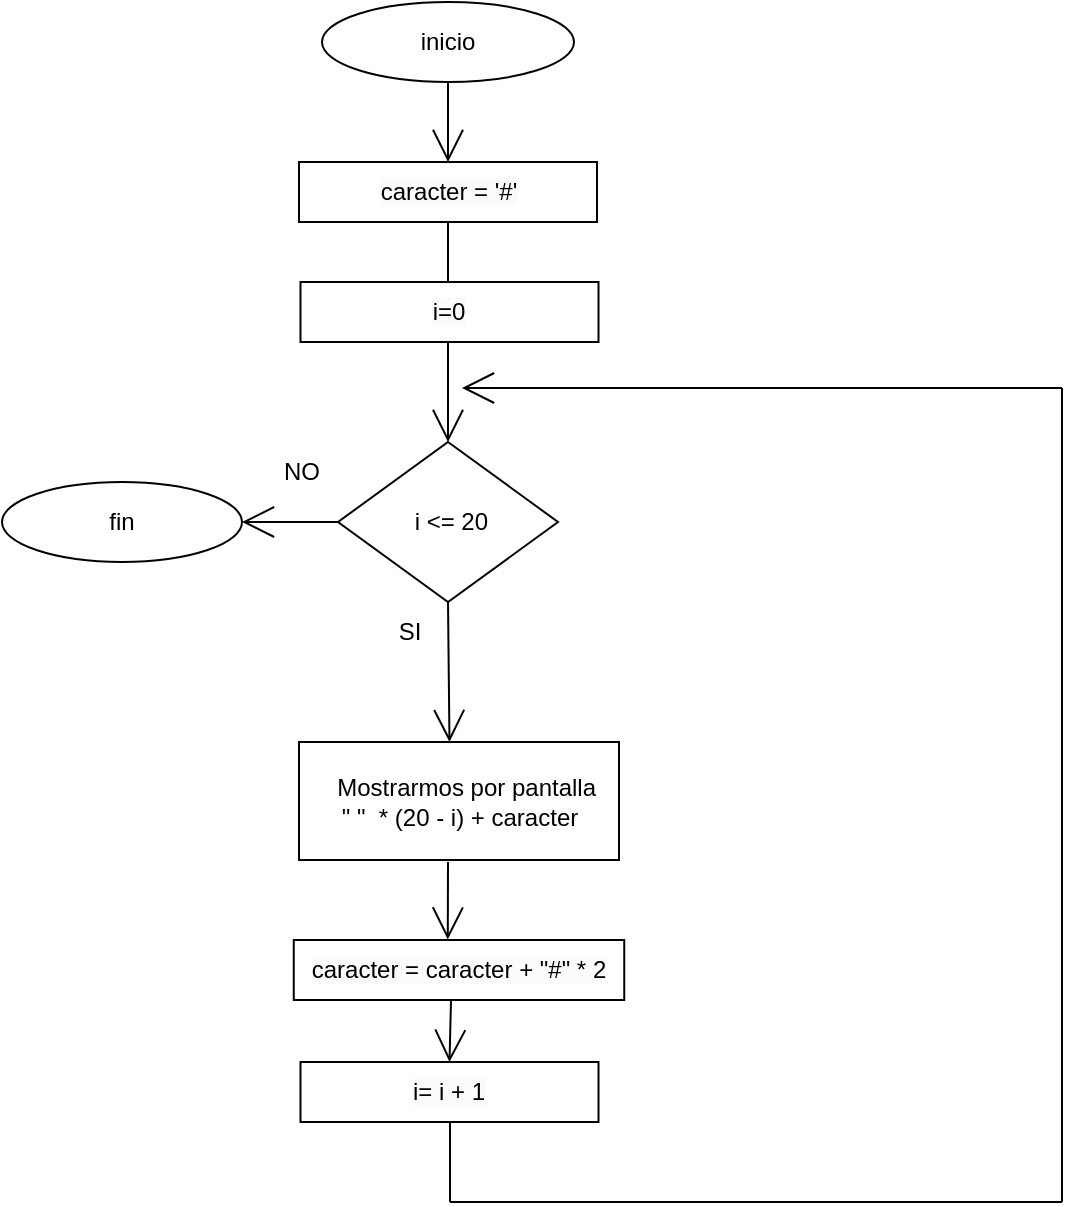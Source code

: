 <mxfile>
    <diagram id="ULBjtQB60qQB-zD3N5pG" name="Page-1">
        <mxGraphModel dx="581" dy="2702" grid="1" gridSize="10" guides="1" tooltips="1" connect="1" arrows="1" fold="1" page="1" pageScale="1" pageWidth="827" pageHeight="1169" math="0" shadow="0">
            <root>
                <mxCell id="0"/>
                <mxCell id="1" parent="0"/>
                <mxCell id="37" style="edgeStyle=none;curved=1;rounded=0;orthogonalLoop=1;jettySize=auto;html=1;endArrow=open;startSize=14;endSize=14;sourcePerimeterSpacing=8;targetPerimeterSpacing=8;entryX=0.5;entryY=0;entryDx=0;entryDy=0;exitX=0.5;exitY=1;exitDx=0;exitDy=0;" parent="1" source="2" target="16" edge="1">
                    <mxGeometry relative="1" as="geometry"/>
                </mxCell>
                <mxCell id="2" value="inicio" style="ellipse;whiteSpace=wrap;html=1;" parent="1" vertex="1">
                    <mxGeometry x="340" y="-2210" width="126" height="40" as="geometry"/>
                </mxCell>
                <mxCell id="69" style="edgeStyle=none;curved=1;rounded=0;orthogonalLoop=1;jettySize=auto;html=1;entryX=1;entryY=0.5;entryDx=0;entryDy=0;endArrow=open;startSize=14;endSize=14;sourcePerimeterSpacing=8;targetPerimeterSpacing=8;exitX=0;exitY=0.5;exitDx=0;exitDy=0;" parent="1" source="5" target="53" edge="1">
                    <mxGeometry relative="1" as="geometry"/>
                </mxCell>
                <mxCell id="70" style="edgeStyle=none;curved=1;rounded=0;orthogonalLoop=1;jettySize=auto;html=1;entryX=0.5;entryY=0;entryDx=0;entryDy=0;endArrow=open;startSize=14;endSize=14;sourcePerimeterSpacing=8;targetPerimeterSpacing=8;exitX=0.5;exitY=1;exitDx=0;exitDy=0;" parent="1" source="5" edge="1">
                    <mxGeometry relative="1" as="geometry">
                        <mxPoint x="405" y="-1910" as="sourcePoint"/>
                        <mxPoint x="403.75" y="-1840" as="targetPoint"/>
                    </mxGeometry>
                </mxCell>
                <mxCell id="5" value="&amp;nbsp;i &amp;lt;= 20" style="rhombus;whiteSpace=wrap;html=1;" parent="1" vertex="1">
                    <mxGeometry x="348" y="-1990" width="110" height="80" as="geometry"/>
                </mxCell>
                <mxCell id="38" style="edgeStyle=none;curved=1;rounded=0;orthogonalLoop=1;jettySize=auto;html=1;endArrow=open;startSize=14;endSize=14;sourcePerimeterSpacing=8;targetPerimeterSpacing=8;exitX=0.5;exitY=1;exitDx=0;exitDy=0;entryX=0.5;entryY=0;entryDx=0;entryDy=0;" parent="1" source="16" target="5" edge="1">
                    <mxGeometry relative="1" as="geometry">
                        <mxPoint x="404" y="-2060" as="targetPoint"/>
                        <mxPoint x="400" y="-2100" as="sourcePoint"/>
                    </mxGeometry>
                </mxCell>
                <mxCell id="16" value="&lt;span style=&quot;color: rgb(0, 0, 0); font-family: Helvetica; font-size: 12px; font-style: normal; font-variant-ligatures: normal; font-variant-caps: normal; font-weight: 400; letter-spacing: normal; orphans: 2; text-align: center; text-indent: 0px; text-transform: none; widows: 2; word-spacing: 0px; -webkit-text-stroke-width: 0px; background-color: rgb(251, 251, 251); text-decoration-thickness: initial; text-decoration-style: initial; text-decoration-color: initial; float: none; display: inline !important;&quot;&gt;caracter = '#'&lt;br&gt;&lt;/span&gt;" style="rounded=0;whiteSpace=wrap;html=1;" parent="1" vertex="1">
                    <mxGeometry x="328.5" y="-2130" width="149" height="30" as="geometry"/>
                </mxCell>
                <mxCell id="24" value="&amp;nbsp; Mostrarmos por pantalla&lt;br&gt;&quot; &quot;&amp;nbsp; * (20 - i) + caracter" style="rounded=0;whiteSpace=wrap;html=1;" parent="1" vertex="1">
                    <mxGeometry x="328.5" y="-1840" width="160" height="59" as="geometry"/>
                </mxCell>
                <mxCell id="28" value="NO" style="text;html=1;strokeColor=none;fillColor=none;align=center;verticalAlign=middle;whiteSpace=wrap;rounded=0;" parent="1" vertex="1">
                    <mxGeometry x="300" y="-1990" width="60" height="30" as="geometry"/>
                </mxCell>
                <mxCell id="53" value="fin" style="ellipse;whiteSpace=wrap;html=1;" parent="1" vertex="1">
                    <mxGeometry x="180" y="-1970" width="120" height="40" as="geometry"/>
                </mxCell>
                <mxCell id="72" value="" style="edgeStyle=none;orthogonalLoop=1;jettySize=auto;html=1;rounded=0;endArrow=open;startSize=14;endSize=14;sourcePerimeterSpacing=8;targetPerimeterSpacing=8;curved=1;entryX=0.466;entryY=-0.008;entryDx=0;entryDy=0;entryPerimeter=0;" parent="1" target="84" edge="1">
                    <mxGeometry width="140" relative="1" as="geometry">
                        <mxPoint x="403" y="-1780" as="sourcePoint"/>
                        <mxPoint x="328.5" y="-1699" as="targetPoint"/>
                        <Array as="points"/>
                    </mxGeometry>
                </mxCell>
                <mxCell id="79" style="edgeStyle=none;curved=1;rounded=0;orthogonalLoop=1;jettySize=auto;html=1;endArrow=open;startSize=14;endSize=14;sourcePerimeterSpacing=8;targetPerimeterSpacing=8;" parent="1" edge="1">
                    <mxGeometry relative="1" as="geometry">
                        <mxPoint x="410" y="-2017" as="targetPoint"/>
                        <mxPoint x="710" y="-2017" as="sourcePoint"/>
                    </mxGeometry>
                </mxCell>
                <mxCell id="80" value="" style="endArrow=none;html=1;rounded=0;startSize=14;endSize=14;sourcePerimeterSpacing=8;targetPerimeterSpacing=8;curved=1;" parent="1" edge="1">
                    <mxGeometry width="50" height="50" relative="1" as="geometry">
                        <mxPoint x="404" y="-1610" as="sourcePoint"/>
                        <mxPoint x="404" y="-1650" as="targetPoint"/>
                    </mxGeometry>
                </mxCell>
                <mxCell id="81" value="" style="endArrow=none;html=1;rounded=0;startSize=14;endSize=14;sourcePerimeterSpacing=8;targetPerimeterSpacing=8;curved=1;" parent="1" edge="1">
                    <mxGeometry width="50" height="50" relative="1" as="geometry">
                        <mxPoint x="404" y="-1610" as="sourcePoint"/>
                        <mxPoint x="710" y="-1610" as="targetPoint"/>
                    </mxGeometry>
                </mxCell>
                <mxCell id="82" value="" style="endArrow=none;html=1;rounded=0;startSize=14;endSize=14;sourcePerimeterSpacing=8;targetPerimeterSpacing=8;curved=1;" parent="1" edge="1">
                    <mxGeometry width="50" height="50" relative="1" as="geometry">
                        <mxPoint x="710" y="-1610" as="sourcePoint"/>
                        <mxPoint x="710" y="-2017" as="targetPoint"/>
                    </mxGeometry>
                </mxCell>
                <mxCell id="92" style="edgeStyle=none;curved=1;rounded=0;orthogonalLoop=1;jettySize=auto;html=1;entryX=0.5;entryY=0;entryDx=0;entryDy=0;endArrow=open;startSize=14;endSize=14;sourcePerimeterSpacing=8;targetPerimeterSpacing=8;exitX=0.476;exitY=0.96;exitDx=0;exitDy=0;exitPerimeter=0;" edge="1" parent="1" source="84" target="91">
                    <mxGeometry relative="1" as="geometry"/>
                </mxCell>
                <mxCell id="84" value="&lt;span style=&quot;color: rgb(0, 0, 0); font-family: Helvetica; font-size: 12px; font-style: normal; font-variant-ligatures: normal; font-variant-caps: normal; font-weight: 400; letter-spacing: normal; orphans: 2; text-align: center; text-indent: 0px; text-transform: none; widows: 2; word-spacing: 0px; -webkit-text-stroke-width: 0px; background-color: rgb(251, 251, 251); text-decoration-thickness: initial; text-decoration-style: initial; text-decoration-color: initial; float: none; display: inline !important;&quot;&gt;caracter = caracter + &quot;#&quot; * 2&lt;br&gt;&lt;/span&gt;" style="rounded=0;whiteSpace=wrap;html=1;" vertex="1" parent="1">
                    <mxGeometry x="325.88" y="-1741" width="165.25" height="30" as="geometry"/>
                </mxCell>
                <mxCell id="89" value="&lt;span style=&quot;color: rgb(0, 0, 0); font-family: Helvetica; font-size: 12px; font-style: normal; font-variant-ligatures: normal; font-variant-caps: normal; font-weight: 400; letter-spacing: normal; orphans: 2; text-align: center; text-indent: 0px; text-transform: none; widows: 2; word-spacing: 0px; -webkit-text-stroke-width: 0px; background-color: rgb(251, 251, 251); text-decoration-thickness: initial; text-decoration-style: initial; text-decoration-color: initial; float: none; display: inline !important;&quot;&gt;i=0&lt;br&gt;&lt;/span&gt;" style="rounded=0;whiteSpace=wrap;html=1;" vertex="1" parent="1">
                    <mxGeometry x="329.25" y="-2070" width="149" height="30" as="geometry"/>
                </mxCell>
                <mxCell id="90" value="SI" style="text;html=1;strokeColor=none;fillColor=none;align=center;verticalAlign=middle;whiteSpace=wrap;rounded=0;" vertex="1" parent="1">
                    <mxGeometry x="354" y="-1910" width="60" height="30" as="geometry"/>
                </mxCell>
                <mxCell id="91" value="&lt;span style=&quot;color: rgb(0, 0, 0); font-family: Helvetica; font-size: 12px; font-style: normal; font-variant-ligatures: normal; font-variant-caps: normal; font-weight: 400; letter-spacing: normal; orphans: 2; text-align: center; text-indent: 0px; text-transform: none; widows: 2; word-spacing: 0px; -webkit-text-stroke-width: 0px; background-color: rgb(251, 251, 251); text-decoration-thickness: initial; text-decoration-style: initial; text-decoration-color: initial; float: none; display: inline !important;&quot;&gt;i= i + 1&lt;br&gt;&lt;/span&gt;" style="rounded=0;whiteSpace=wrap;html=1;" vertex="1" parent="1">
                    <mxGeometry x="329.25" y="-1680" width="149" height="30" as="geometry"/>
                </mxCell>
            </root>
        </mxGraphModel>
    </diagram>
</mxfile>